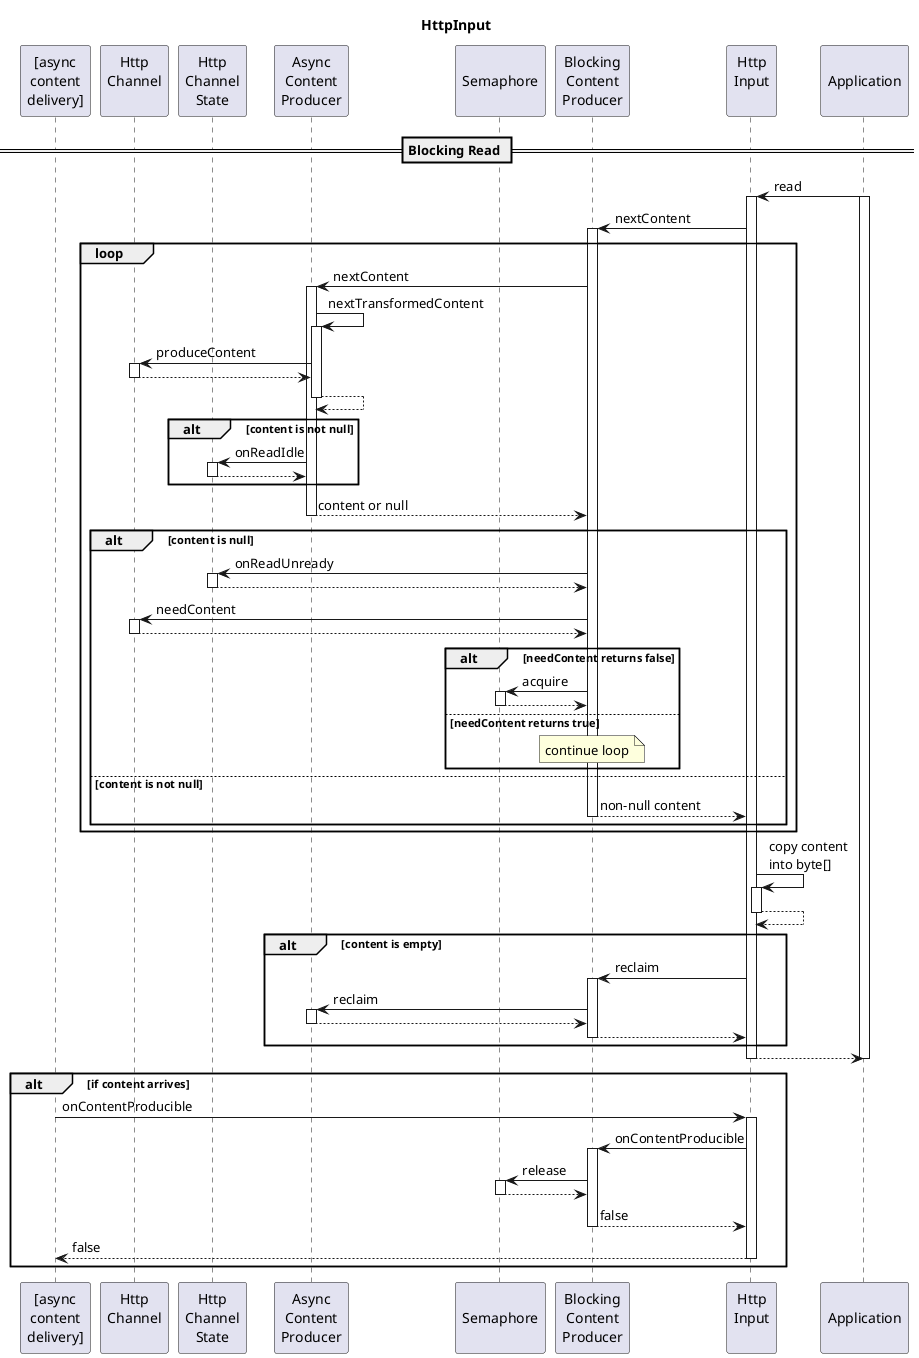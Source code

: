 @startuml
title "HttpInput"

participant AsyncContentDelivery as "[async\ncontent\ndelivery]"
participant HttpChannel as "Http\nChannel\n"
participant HttpChannelState as "Http\nChannel\nState"
participant AsyncContentProducer as "Async\nContent\nProducer"
participant Semaphore as "\nSemaphore\n"
participant BlockingContentProducer as "Blocking\nContent\nProducer"
participant HttpInput as "Http\nInput\n"
participant Application as "\nApplication\n"

autoactivate on

== Blocking Read ==

Application->HttpInput: read
activate Application
    HttpInput->BlockingContentProducer: nextContent
        loop
            BlockingContentProducer->AsyncContentProducer: nextContent
                AsyncContentProducer->AsyncContentProducer: nextTransformedContent
                    AsyncContentProducer->HttpChannel: produceContent
                    return
                return
                alt content is not null
                    AsyncContentProducer->HttpChannelState: onReadIdle
                    return
                end
            return content or null
            alt content is null
                BlockingContentProducer->HttpChannelState: onReadUnready
                return
                BlockingContentProducer->HttpChannel: needContent
                return
                alt needContent returns false
                    BlockingContentProducer->Semaphore: acquire
                    return
                else needContent returns true
                    note over BlockingContentProducer
                        continue loop
                    end note
                end
            else content is not null
                return non-null content
            end
        end
    ' return from BlockingContentProducer: nextContent
    HttpInput->HttpInput: copy content\ninto byte[]
    return
    alt content is empty
        HttpInput->BlockingContentProducer: reclaim
            BlockingContentProducer->AsyncContentProducer: reclaim
            return
        return
    end
return
deactivate Application

alt if content arrives
    AsyncContentDelivery->HttpInput: onContentProducible
        HttpInput->BlockingContentProducer: onContentProducible
            BlockingContentProducer->Semaphore: release
            return
        return false
    return false
end
@enduml